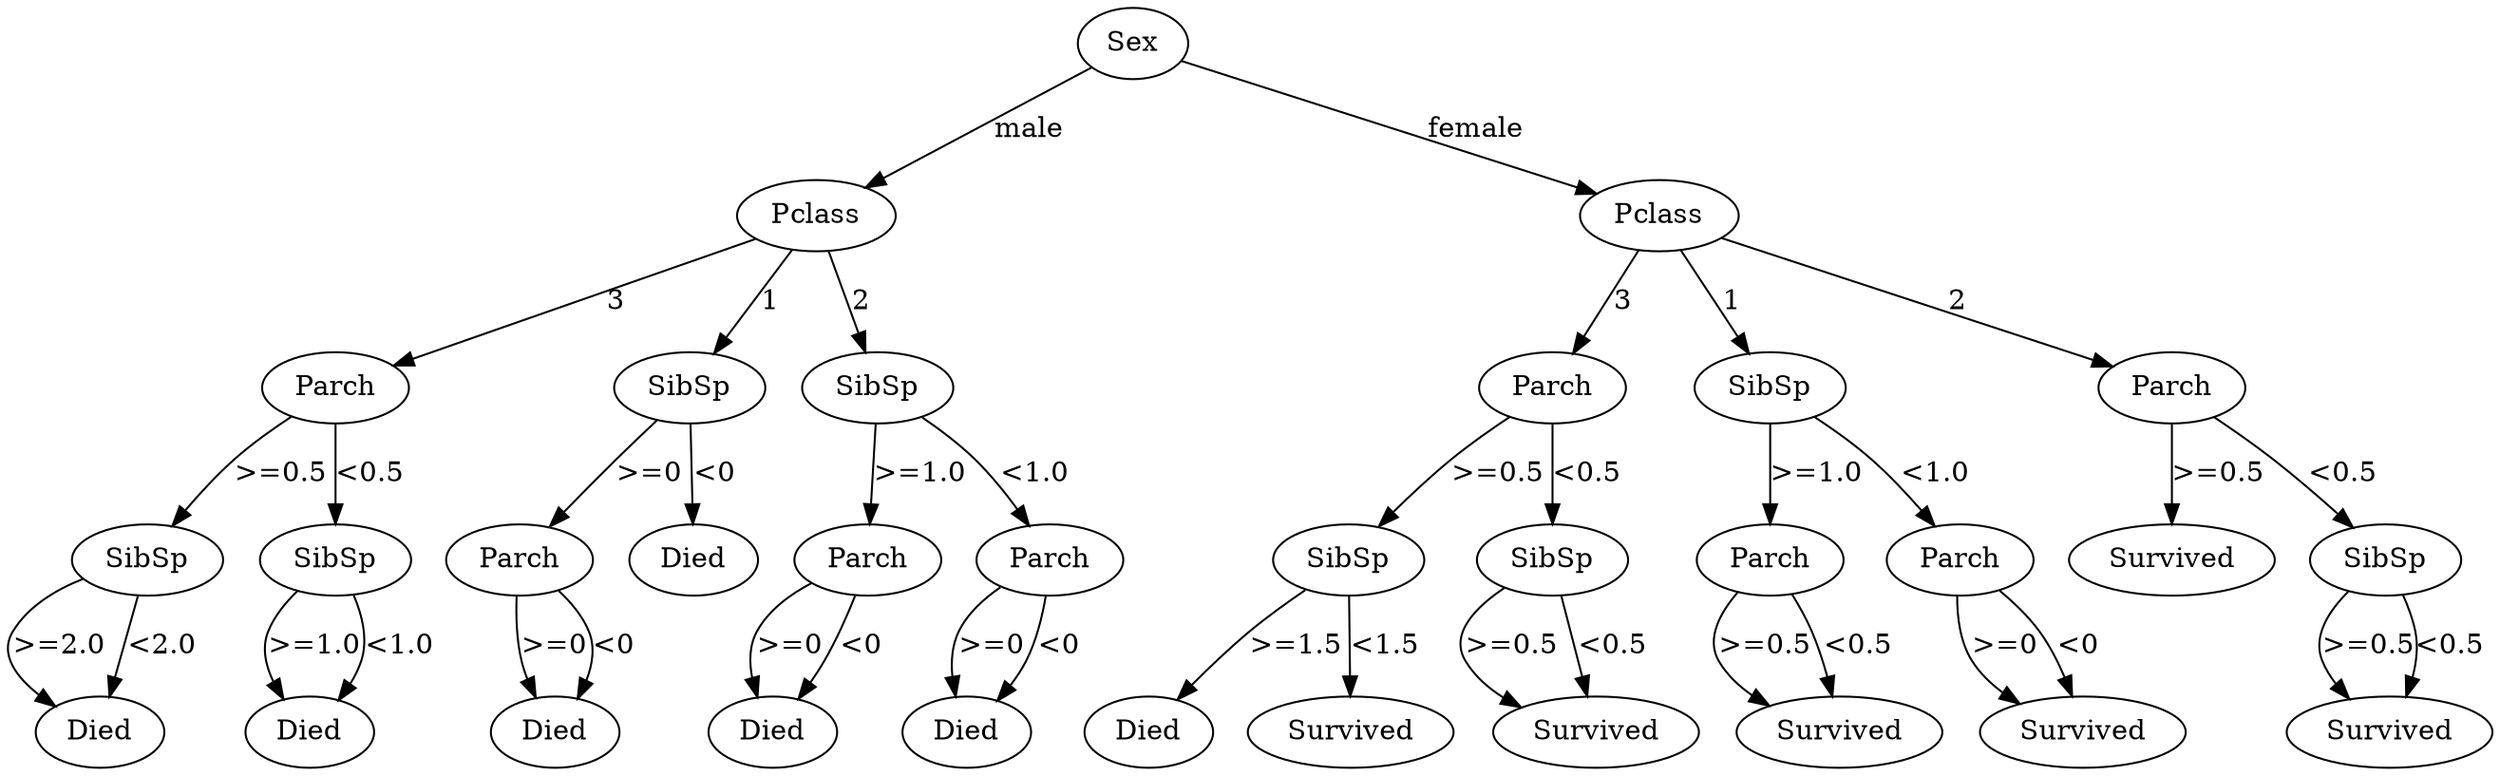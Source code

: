 // Network
digraph {
	Sex0 [label=Sex]
	Pclass0 [label=Pclass]
	Sex0 -> Pclass0 [label=male]
	Pclass0 [label=Pclass]
	Parch0 [label=Parch]
	Pclass0 -> Parch0 [label=3]
	Parch0 [label=Parch]
	SibSp0 [label=SibSp]
	Parch0 -> SibSp0 [label=">=0.5"]
	SibSp0 [label=SibSp]
	03 [label=Died]
	SibSp0 -> 03 [label=">=2.0"]
	SibSp0 [label=SibSp]
	03 [label=Died]
	SibSp0 -> 03 [label="<2.0"]
	Parch0 [label=Parch]
	SibSp1 [label=SibSp]
	Parch0 -> SibSp1 [label="<0.5"]
	SibSp1 [label=SibSp]
	05 [label=Died]
	SibSp1 -> 05 [label=">=1.0"]
	SibSp1 [label=SibSp]
	05 [label=Died]
	SibSp1 -> 05 [label="<1.0"]
	Pclass0 [label=Pclass]
	SibSp2 [label=SibSp]
	Pclass0 -> SibSp2 [label=1]
	SibSp2 [label=SibSp]
	Parch1 [label=Parch]
	SibSp2 -> Parch1 [label=">=0"]
	Parch1 [label=Parch]
	09 [label=Died]
	Parch1 -> 09 [label=">=0"]
	Parch1 [label=Parch]
	09 [label=Died]
	Parch1 -> 09 [label="<0"]
	SibSp2 [label=SibSp]
	010 [label=Died]
	SibSp2 -> 010 [label="<0"]
	Pclass0 [label=Pclass]
	SibSp3 [label=SibSp]
	Pclass0 -> SibSp3 [label=2]
	SibSp3 [label=SibSp]
	Parch2 [label=Parch]
	SibSp3 -> Parch2 [label=">=1.0"]
	Parch2 [label=Parch]
	013 [label=Died]
	Parch2 -> 013 [label=">=0"]
	Parch2 [label=Parch]
	013 [label=Died]
	Parch2 -> 013 [label="<0"]
	SibSp3 [label=SibSp]
	Parch3 [label=Parch]
	SibSp3 -> Parch3 [label="<1.0"]
	Parch3 [label=Parch]
	015 [label=Died]
	Parch3 -> 015 [label=">=0"]
	Parch3 [label=Parch]
	015 [label=Died]
	Parch3 -> 015 [label="<0"]
	Sex0 [label=Sex]
	Pclass1 [label=Pclass]
	Sex0 -> Pclass1 [label=female]
	Pclass1 [label=Pclass]
	Parch4 [label=Parch]
	Pclass1 -> Parch4 [label=3]
	Parch4 [label=Parch]
	SibSp4 [label=SibSp]
	Parch4 -> SibSp4 [label=">=0.5"]
	SibSp4 [label=SibSp]
	021 [label=Died]
	SibSp4 -> 021 [label=">=1.5"]
	SibSp4 [label=SibSp]
	121 [label=Survived]
	SibSp4 -> 121 [label="<1.5"]
	Parch4 [label=Parch]
	SibSp5 [label=SibSp]
	Parch4 -> SibSp5 [label="<0.5"]
	SibSp5 [label=SibSp]
	123 [label=Survived]
	SibSp5 -> 123 [label=">=0.5"]
	SibSp5 [label=SibSp]
	123 [label=Survived]
	SibSp5 -> 123 [label="<0.5"]
	Pclass1 [label=Pclass]
	SibSp6 [label=SibSp]
	Pclass1 -> SibSp6 [label=1]
	SibSp6 [label=SibSp]
	Parch5 [label=Parch]
	SibSp6 -> Parch5 [label=">=1.0"]
	Parch5 [label=Parch]
	127 [label=Survived]
	Parch5 -> 127 [label=">=0.5"]
	Parch5 [label=Parch]
	127 [label=Survived]
	Parch5 -> 127 [label="<0.5"]
	SibSp6 [label=SibSp]
	Parch6 [label=Parch]
	SibSp6 -> Parch6 [label="<1.0"]
	Parch6 [label=Parch]
	129 [label=Survived]
	Parch6 -> 129 [label=">=0"]
	Parch6 [label=Parch]
	129 [label=Survived]
	Parch6 -> 129 [label="<0"]
	Pclass1 [label=Pclass]
	Parch7 [label=Parch]
	Pclass1 -> Parch7 [label=2]
	Parch7 [label=Parch]
	132 [label=Survived]
	Parch7 -> 132 [label=">=0.5"]
	Parch7 [label=Parch]
	SibSp7 [label=SibSp]
	Parch7 -> SibSp7 [label="<0.5"]
	SibSp7 [label=SibSp]
	133 [label=Survived]
	SibSp7 -> 133 [label=">=0.5"]
	SibSp7 [label=SibSp]
	133 [label=Survived]
	SibSp7 -> 133 [label="<0.5"]
}
